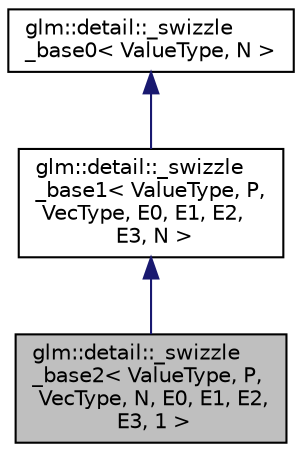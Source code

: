 digraph "glm::detail::_swizzle_base2&lt; ValueType, P, VecType, N, E0, E1, E2, E3, 1 &gt;"
{
  edge [fontname="Helvetica",fontsize="10",labelfontname="Helvetica",labelfontsize="10"];
  node [fontname="Helvetica",fontsize="10",shape=record];
  Node1 [label="glm::detail::_swizzle\l_base2\< ValueType, P,\l VecType, N, E0, E1, E2,\l E3, 1 \>",height=0.2,width=0.4,color="black", fillcolor="grey75", style="filled" fontcolor="black"];
  Node2 -> Node1 [dir="back",color="midnightblue",fontsize="10",style="solid"];
  Node2 [label="glm::detail::_swizzle\l_base1\< ValueType, P,\l VecType, E0, E1, E2,\l E3, N \>",height=0.2,width=0.4,color="black", fillcolor="white", style="filled",URL="$structglm_1_1detail_1_1__swizzle__base1.html"];
  Node3 -> Node2 [dir="back",color="midnightblue",fontsize="10",style="solid"];
  Node3 [label="glm::detail::_swizzle\l_base0\< ValueType, N \>",height=0.2,width=0.4,color="black", fillcolor="white", style="filled",URL="$structglm_1_1detail_1_1__swizzle__base0.html"];
}
